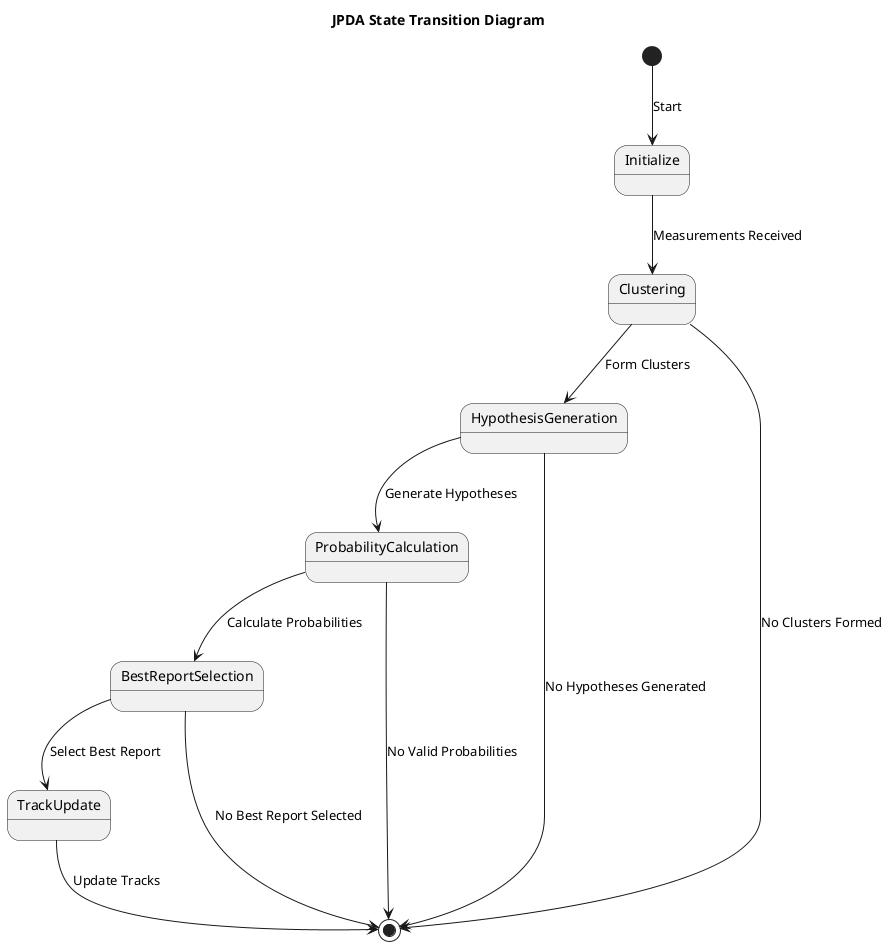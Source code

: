 @startuml
title JPDA State Transition Diagram

[*] --> Initialize : Start
Initialize --> Clustering : Measurements Received
Clustering --> HypothesisGeneration : Form Clusters
HypothesisGeneration --> ProbabilityCalculation : Generate Hypotheses
ProbabilityCalculation --> BestReportSelection : Calculate Probabilities
BestReportSelection --> TrackUpdate : Select Best Report
TrackUpdate --> [*] : Update Tracks

Clustering --> [*] : No Clusters Formed
HypothesisGeneration --> [*] : No Hypotheses Generated
ProbabilityCalculation --> [*] : No Valid Probabilities
BestReportSelection --> [*] : No Best Report Selected
@enduml
